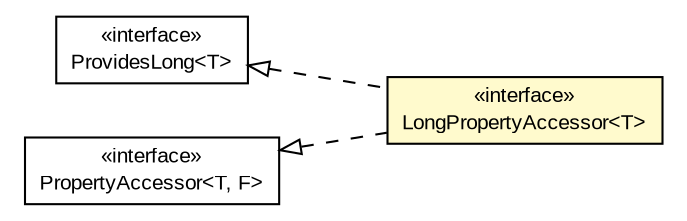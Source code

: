 #!/usr/local/bin/dot
#
# Class diagram 
# Generated by UMLGraph version R5_6-24-gf6e263 (http://www.umlgraph.org/)
#

digraph G {
	edge [fontname="arial",fontsize=10,labelfontname="arial",labelfontsize=10];
	node [fontname="arial",fontsize=10,shape=plaintext];
	nodesep=0.25;
	ranksep=0.5;
	rankdir=LR;
	// org.turbogwt.mvp.databind.client.property.ProvidesLong<T>
	c1018 [label=<<table title="org.turbogwt.mvp.databind.client.property.ProvidesLong" border="0" cellborder="1" cellspacing="0" cellpadding="2" port="p" href="./ProvidesLong.html">
		<tr><td><table border="0" cellspacing="0" cellpadding="1">
<tr><td align="center" balign="center"> &#171;interface&#187; </td></tr>
<tr><td align="center" balign="center"> ProvidesLong&lt;T&gt; </td></tr>
		</table></td></tr>
		</table>>, URL="./ProvidesLong.html", fontname="arial", fontcolor="black", fontsize=10.0];
	// org.turbogwt.mvp.databind.client.property.PropertyAccessor<T, F>
	c1024 [label=<<table title="org.turbogwt.mvp.databind.client.property.PropertyAccessor" border="0" cellborder="1" cellspacing="0" cellpadding="2" port="p" href="./PropertyAccessor.html">
		<tr><td><table border="0" cellspacing="0" cellpadding="1">
<tr><td align="center" balign="center"> &#171;interface&#187; </td></tr>
<tr><td align="center" balign="center"> PropertyAccessor&lt;T, F&gt; </td></tr>
		</table></td></tr>
		</table>>, URL="./PropertyAccessor.html", fontname="arial", fontcolor="black", fontsize=10.0];
	// org.turbogwt.mvp.databind.client.property.LongPropertyAccessor<T>
	c1026 [label=<<table title="org.turbogwt.mvp.databind.client.property.LongPropertyAccessor" border="0" cellborder="1" cellspacing="0" cellpadding="2" port="p" bgcolor="lemonChiffon" href="./LongPropertyAccessor.html">
		<tr><td><table border="0" cellspacing="0" cellpadding="1">
<tr><td align="center" balign="center"> &#171;interface&#187; </td></tr>
<tr><td align="center" balign="center"> LongPropertyAccessor&lt;T&gt; </td></tr>
		</table></td></tr>
		</table>>, URL="./LongPropertyAccessor.html", fontname="arial", fontcolor="black", fontsize=10.0];
	//org.turbogwt.mvp.databind.client.property.LongPropertyAccessor<T> implements org.turbogwt.mvp.databind.client.property.PropertyAccessor<T, F>
	c1024:p -> c1026:p [dir=back,arrowtail=empty,style=dashed];
	//org.turbogwt.mvp.databind.client.property.LongPropertyAccessor<T> implements org.turbogwt.mvp.databind.client.property.ProvidesLong<T>
	c1018:p -> c1026:p [dir=back,arrowtail=empty,style=dashed];
}


